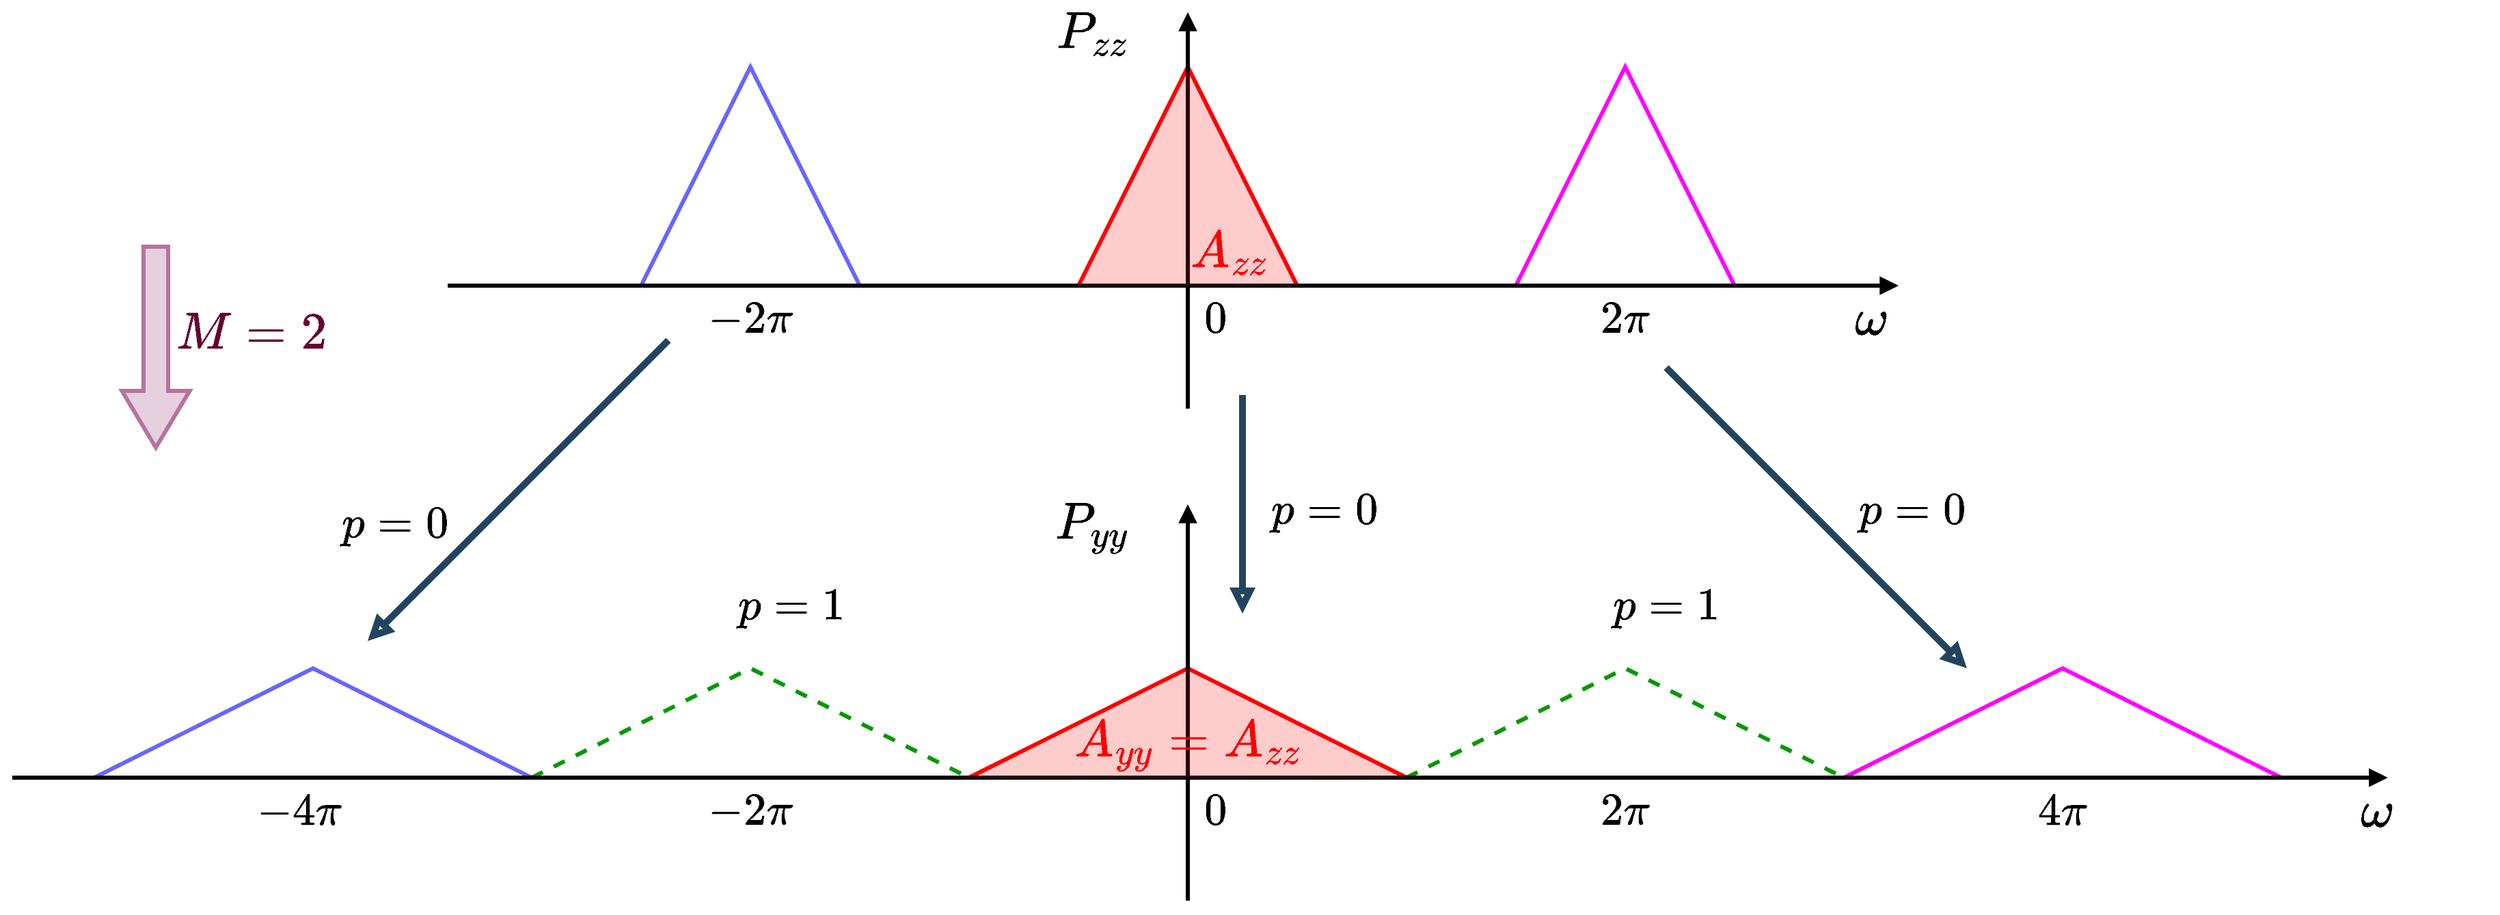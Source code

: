 <mxfile version="28.0.6">
  <diagram name="Page-1" id="CDVQCWwQRoDoAw2ZBLa_">
    <mxGraphModel dx="2168" dy="2081" grid="1" gridSize="10" guides="1" tooltips="1" connect="1" arrows="1" fold="1" page="1" pageScale="1" pageWidth="850" pageHeight="1100" math="1" shadow="0">
      <root>
        <mxCell id="0" />
        <mxCell id="1" parent="0" />
        <mxCell id="ccWOJ5yVY79j-pDIwVMd-35" value="" style="triangle;whiteSpace=wrap;html=1;direction=north;fillColor=none;strokeWidth=3;strokeColor=#6666FF;" parent="1" vertex="1">
          <mxGeometry x="-520" y="400" width="320" height="80" as="geometry" />
        </mxCell>
        <mxCell id="ccWOJ5yVY79j-pDIwVMd-32" value="" style="triangle;whiteSpace=wrap;html=1;direction=north;fillColor=none;strokeWidth=3;strokeColor=#FF00FF;" parent="1" vertex="1">
          <mxGeometry x="760" y="400" width="320" height="80" as="geometry" />
        </mxCell>
        <mxCell id="ccWOJ5yVY79j-pDIwVMd-8" value="" style="triangle;whiteSpace=wrap;html=1;direction=north;fillColor=none;strokeWidth=3;strokeColor=#FF0000;" parent="1" vertex="1">
          <mxGeometry x="200" y="-40" width="160" height="160" as="geometry" />
        </mxCell>
        <mxCell id="ccWOJ5yVY79j-pDIwVMd-9" value="" style="triangle;whiteSpace=wrap;html=1;direction=north;fillColor=none;strokeWidth=3;strokeColor=#6666FF;" parent="1" vertex="1">
          <mxGeometry x="-120" y="-40" width="160" height="160" as="geometry" />
        </mxCell>
        <mxCell id="ccWOJ5yVY79j-pDIwVMd-10" value="" style="triangle;whiteSpace=wrap;html=1;direction=north;fillColor=none;strokeWidth=3;strokeColor=#FF00FF;" parent="1" vertex="1">
          <mxGeometry x="520" y="-40" width="160" height="160" as="geometry" />
        </mxCell>
        <mxCell id="ccWOJ5yVY79j-pDIwVMd-11" value="" style="endArrow=block;html=1;rounded=0;endFill=1;strokeWidth=3;" parent="1" edge="1">
          <mxGeometry width="50" height="50" relative="1" as="geometry">
            <mxPoint x="280" y="210" as="sourcePoint" />
            <mxPoint x="280" y="-80" as="targetPoint" />
          </mxGeometry>
        </mxCell>
        <mxCell id="ccWOJ5yVY79j-pDIwVMd-3" value="" style="endArrow=block;html=1;rounded=0;strokeWidth=3;endFill=1;" parent="1" edge="1">
          <mxGeometry width="50" height="50" relative="1" as="geometry">
            <mxPoint x="-261.429" y="120" as="sourcePoint" />
            <mxPoint x="800" y="120" as="targetPoint" />
          </mxGeometry>
        </mxCell>
        <mxCell id="ccWOJ5yVY79j-pDIwVMd-12" value="&lt;font&gt;$$0$$&lt;/font&gt;" style="text;html=1;align=center;verticalAlign=middle;whiteSpace=wrap;rounded=0;fontSize=28;" parent="1" vertex="1">
          <mxGeometry x="270" y="130" width="60" height="30" as="geometry" />
        </mxCell>
        <mxCell id="ccWOJ5yVY79j-pDIwVMd-13" value="&lt;font&gt;$$2\pi$$&lt;/font&gt;" style="text;html=1;align=center;verticalAlign=middle;whiteSpace=wrap;rounded=0;fontSize=28;" parent="1" vertex="1">
          <mxGeometry x="570" y="130" width="60" height="30" as="geometry" />
        </mxCell>
        <mxCell id="ccWOJ5yVY79j-pDIwVMd-14" value="&lt;font&gt;$$-2\pi$$&lt;/font&gt;" style="text;html=1;align=center;verticalAlign=middle;whiteSpace=wrap;rounded=0;fontSize=28;" parent="1" vertex="1">
          <mxGeometry x="-70" y="130" width="60" height="30" as="geometry" />
        </mxCell>
        <mxCell id="ccWOJ5yVY79j-pDIwVMd-15" value="&lt;font style=&quot;font-size: 32px;&quot;&gt;$$\omega$$&lt;/font&gt;" style="text;html=1;align=center;verticalAlign=middle;whiteSpace=wrap;rounded=0;" parent="1" vertex="1">
          <mxGeometry x="750" y="130" width="60" height="30" as="geometry" />
        </mxCell>
        <mxCell id="ccWOJ5yVY79j-pDIwVMd-17" value="&lt;font style=&quot;font-size: 32px;&quot;&gt;$$P_{zz}$$&lt;/font&gt;" style="text;html=1;align=center;verticalAlign=middle;whiteSpace=wrap;rounded=0;" parent="1" vertex="1">
          <mxGeometry x="180" y="-80" width="60" height="30" as="geometry" />
        </mxCell>
        <mxCell id="ccWOJ5yVY79j-pDIwVMd-18" value="" style="triangle;whiteSpace=wrap;html=1;direction=north;fillColor=#FF0000;strokeWidth=3;strokeColor=none;opacity=20;" parent="1" vertex="1">
          <mxGeometry x="200" y="-40" width="160" height="160" as="geometry" />
        </mxCell>
        <mxCell id="ccWOJ5yVY79j-pDIwVMd-20" value="" style="triangle;whiteSpace=wrap;html=1;direction=north;fillColor=none;strokeWidth=3;strokeColor=#FF0000;" parent="1" vertex="1">
          <mxGeometry x="120" y="400" width="320" height="80" as="geometry" />
        </mxCell>
        <mxCell id="ccWOJ5yVY79j-pDIwVMd-21" value="" style="triangle;whiteSpace=wrap;html=1;direction=north;fillColor=none;strokeWidth=3;strokeColor=#009900;dashed=1;" parent="1" vertex="1">
          <mxGeometry x="-200" y="400" width="320" height="80" as="geometry" />
        </mxCell>
        <mxCell id="ccWOJ5yVY79j-pDIwVMd-22" value="" style="triangle;whiteSpace=wrap;html=1;direction=north;fillColor=none;strokeWidth=3;strokeColor=#009900;dashed=1;" parent="1" vertex="1">
          <mxGeometry x="440" y="400" width="320" height="80" as="geometry" />
        </mxCell>
        <mxCell id="ccWOJ5yVY79j-pDIwVMd-23" value="" style="endArrow=block;html=1;rounded=0;endFill=1;strokeWidth=3;" parent="1" edge="1">
          <mxGeometry width="50" height="50" relative="1" as="geometry">
            <mxPoint x="279.999" y="570" as="sourcePoint" />
            <mxPoint x="279.999" y="280" as="targetPoint" />
          </mxGeometry>
        </mxCell>
        <mxCell id="ccWOJ5yVY79j-pDIwVMd-24" value="" style="endArrow=block;html=1;rounded=0;strokeWidth=3;endFill=1;" parent="1" edge="1">
          <mxGeometry width="50" height="50" relative="1" as="geometry">
            <mxPoint x="-580" y="480" as="sourcePoint" />
            <mxPoint x="1157.941" y="480" as="targetPoint" />
          </mxGeometry>
        </mxCell>
        <mxCell id="ccWOJ5yVY79j-pDIwVMd-25" value="&lt;font&gt;$$0$$&lt;/font&gt;" style="text;html=1;align=center;verticalAlign=middle;whiteSpace=wrap;rounded=0;fontSize=28;" parent="1" vertex="1">
          <mxGeometry x="269.999" y="490" width="60" height="30" as="geometry" />
        </mxCell>
        <mxCell id="ccWOJ5yVY79j-pDIwVMd-26" value="&lt;font&gt;$$2\pi$$&lt;/font&gt;" style="text;html=1;align=center;verticalAlign=middle;whiteSpace=wrap;rounded=0;fontSize=28;" parent="1" vertex="1">
          <mxGeometry x="569.999" y="490" width="60" height="30" as="geometry" />
        </mxCell>
        <mxCell id="ccWOJ5yVY79j-pDIwVMd-27" value="&lt;font&gt;$$-2\pi$$&lt;/font&gt;" style="text;html=1;align=center;verticalAlign=middle;whiteSpace=wrap;rounded=0;fontSize=28;" parent="1" vertex="1">
          <mxGeometry x="-70.001" y="490" width="60" height="30" as="geometry" />
        </mxCell>
        <mxCell id="ccWOJ5yVY79j-pDIwVMd-28" value="&lt;font style=&quot;font-size: 32px;&quot;&gt;$$\omega$$&lt;/font&gt;" style="text;html=1;align=center;verticalAlign=middle;whiteSpace=wrap;rounded=0;" parent="1" vertex="1">
          <mxGeometry x="1119.999" y="490" width="60" height="30" as="geometry" />
        </mxCell>
        <mxCell id="ccWOJ5yVY79j-pDIwVMd-29" value="&lt;font style=&quot;font-size: 32px;&quot;&gt;$$P_{yy}$$&lt;/font&gt;" style="text;html=1;align=center;verticalAlign=middle;whiteSpace=wrap;rounded=0;" parent="1" vertex="1">
          <mxGeometry x="179.999" y="280" width="60" height="30" as="geometry" />
        </mxCell>
        <mxCell id="ccWOJ5yVY79j-pDIwVMd-30" value="" style="triangle;whiteSpace=wrap;html=1;direction=north;fillColor=#FF0000;strokeWidth=3;strokeColor=none;opacity=20;" parent="1" vertex="1">
          <mxGeometry x="115" y="400" width="330" height="80" as="geometry" />
        </mxCell>
        <mxCell id="ccWOJ5yVY79j-pDIwVMd-33" value="&lt;font&gt;$$4\pi$$&lt;/font&gt;" style="text;html=1;align=center;verticalAlign=middle;whiteSpace=wrap;rounded=0;fontSize=28;" parent="1" vertex="1">
          <mxGeometry x="890" y="490" width="60" height="30" as="geometry" />
        </mxCell>
        <mxCell id="ccWOJ5yVY79j-pDIwVMd-36" value="" style="endArrow=none;html=1;rounded=0;strokeWidth=5;startArrow=block;startFill=0;fillColor=#bac8d3;strokeColor=#23445d;" parent="1" edge="1">
          <mxGeometry width="50" height="50" relative="1" as="geometry">
            <mxPoint x="-320" y="380" as="sourcePoint" />
            <mxPoint x="-100" y="160" as="targetPoint" />
          </mxGeometry>
        </mxCell>
        <mxCell id="ccWOJ5yVY79j-pDIwVMd-37" value="&lt;font&gt;$$-4\pi$$&lt;/font&gt;" style="text;html=1;align=center;verticalAlign=middle;whiteSpace=wrap;rounded=0;fontSize=28;" parent="1" vertex="1">
          <mxGeometry x="-400" y="490" width="60" height="30" as="geometry" />
        </mxCell>
        <mxCell id="ccWOJ5yVY79j-pDIwVMd-38" value="&lt;font style=&quot;font-size: 32px; color: light-dark(rgb(102, 0, 51), rgb(166, 109, 145));&quot;&gt;&lt;b style=&quot;&quot;&gt;$$M=2$$&lt;/b&gt;&lt;/font&gt;" style="text;html=1;align=center;verticalAlign=middle;whiteSpace=wrap;rounded=0;" parent="1" vertex="1">
          <mxGeometry x="-435" y="140" width="60" height="30" as="geometry" />
        </mxCell>
        <mxCell id="ccWOJ5yVY79j-pDIwVMd-42" value="" style="shape=flexArrow;endArrow=classic;html=1;rounded=0;strokeWidth=3;fillColor=#E6D0DE;strokeColor=#B5739D;width=16.092;endSize=12.844;endWidth=28.485;" parent="1" edge="1">
          <mxGeometry width="50" height="50" relative="1" as="geometry">
            <mxPoint x="-475" y="90" as="sourcePoint" />
            <mxPoint x="-475" y="240" as="targetPoint" />
          </mxGeometry>
        </mxCell>
        <mxCell id="ccWOJ5yVY79j-pDIwVMd-43" value="&lt;font&gt;$$p=0$$&lt;/font&gt;" style="text;html=1;align=center;verticalAlign=middle;whiteSpace=wrap;rounded=0;fontSize=28;" parent="1" vertex="1">
          <mxGeometry x="-330" y="280" width="60" height="30" as="geometry" />
        </mxCell>
        <mxCell id="ccWOJ5yVY79j-pDIwVMd-44" value="&lt;font&gt;$$p=0$$&lt;/font&gt;" style="text;html=1;align=center;verticalAlign=middle;whiteSpace=wrap;rounded=0;fontSize=28;" parent="1" vertex="1">
          <mxGeometry x="350" y="270" width="60" height="30" as="geometry" />
        </mxCell>
        <mxCell id="ccWOJ5yVY79j-pDIwVMd-45" value="" style="endArrow=none;html=1;rounded=0;strokeWidth=5;startArrow=block;startFill=0;fillColor=#bac8d3;strokeColor=#23445d;" parent="1" edge="1">
          <mxGeometry width="50" height="50" relative="1" as="geometry">
            <mxPoint x="320" y="360" as="sourcePoint" />
            <mxPoint x="320" y="200" as="targetPoint" />
          </mxGeometry>
        </mxCell>
        <mxCell id="ccWOJ5yVY79j-pDIwVMd-46" value="" style="endArrow=none;html=1;rounded=0;strokeWidth=5;startArrow=block;startFill=0;fillColor=#bac8d3;strokeColor=#23445d;" parent="1" edge="1">
          <mxGeometry width="50" height="50" relative="1" as="geometry">
            <mxPoint x="850" y="400" as="sourcePoint" />
            <mxPoint x="630" y="180" as="targetPoint" />
          </mxGeometry>
        </mxCell>
        <mxCell id="ccWOJ5yVY79j-pDIwVMd-47" value="&lt;font&gt;$$p=0$$&lt;/font&gt;" style="text;html=1;align=center;verticalAlign=middle;whiteSpace=wrap;rounded=0;fontSize=28;flipH=1;" parent="1" vertex="1">
          <mxGeometry x="780" y="270" width="60" height="30" as="geometry" />
        </mxCell>
        <mxCell id="ccWOJ5yVY79j-pDIwVMd-48" value="&lt;font&gt;$$p=1$$&lt;/font&gt;" style="text;html=1;align=center;verticalAlign=middle;whiteSpace=wrap;rounded=0;fontSize=28;" parent="1" vertex="1">
          <mxGeometry x="-40" y="340" width="60" height="30" as="geometry" />
        </mxCell>
        <mxCell id="ccWOJ5yVY79j-pDIwVMd-49" value="&lt;font&gt;$$p=1$$&lt;/font&gt;" style="text;html=1;align=center;verticalAlign=middle;whiteSpace=wrap;rounded=0;fontSize=28;" parent="1" vertex="1">
          <mxGeometry x="600" y="340" width="60" height="30" as="geometry" />
        </mxCell>
        <mxCell id="ccWOJ5yVY79j-pDIwVMd-52" value="&lt;font style=&quot;font-size: 32px; color: rgb(255, 0, 0);&quot;&gt;$$A_{zz}$$&lt;/font&gt;" style="text;html=1;align=center;verticalAlign=middle;whiteSpace=wrap;rounded=0;fontSize=28;" parent="1" vertex="1">
          <mxGeometry x="280" y="80" width="60" height="30" as="geometry" />
        </mxCell>
        <mxCell id="ccWOJ5yVY79j-pDIwVMd-53" value="&lt;font style=&quot;font-size: 32px; color: rgb(255, 0, 0);&quot;&gt;$$A_{yy}=A_{zz}$$&lt;/font&gt;" style="text;html=1;align=center;verticalAlign=middle;whiteSpace=wrap;rounded=0;fontSize=28;" parent="1" vertex="1">
          <mxGeometry x="250" y="440" width="60" height="30" as="geometry" />
        </mxCell>
      </root>
    </mxGraphModel>
  </diagram>
</mxfile>
